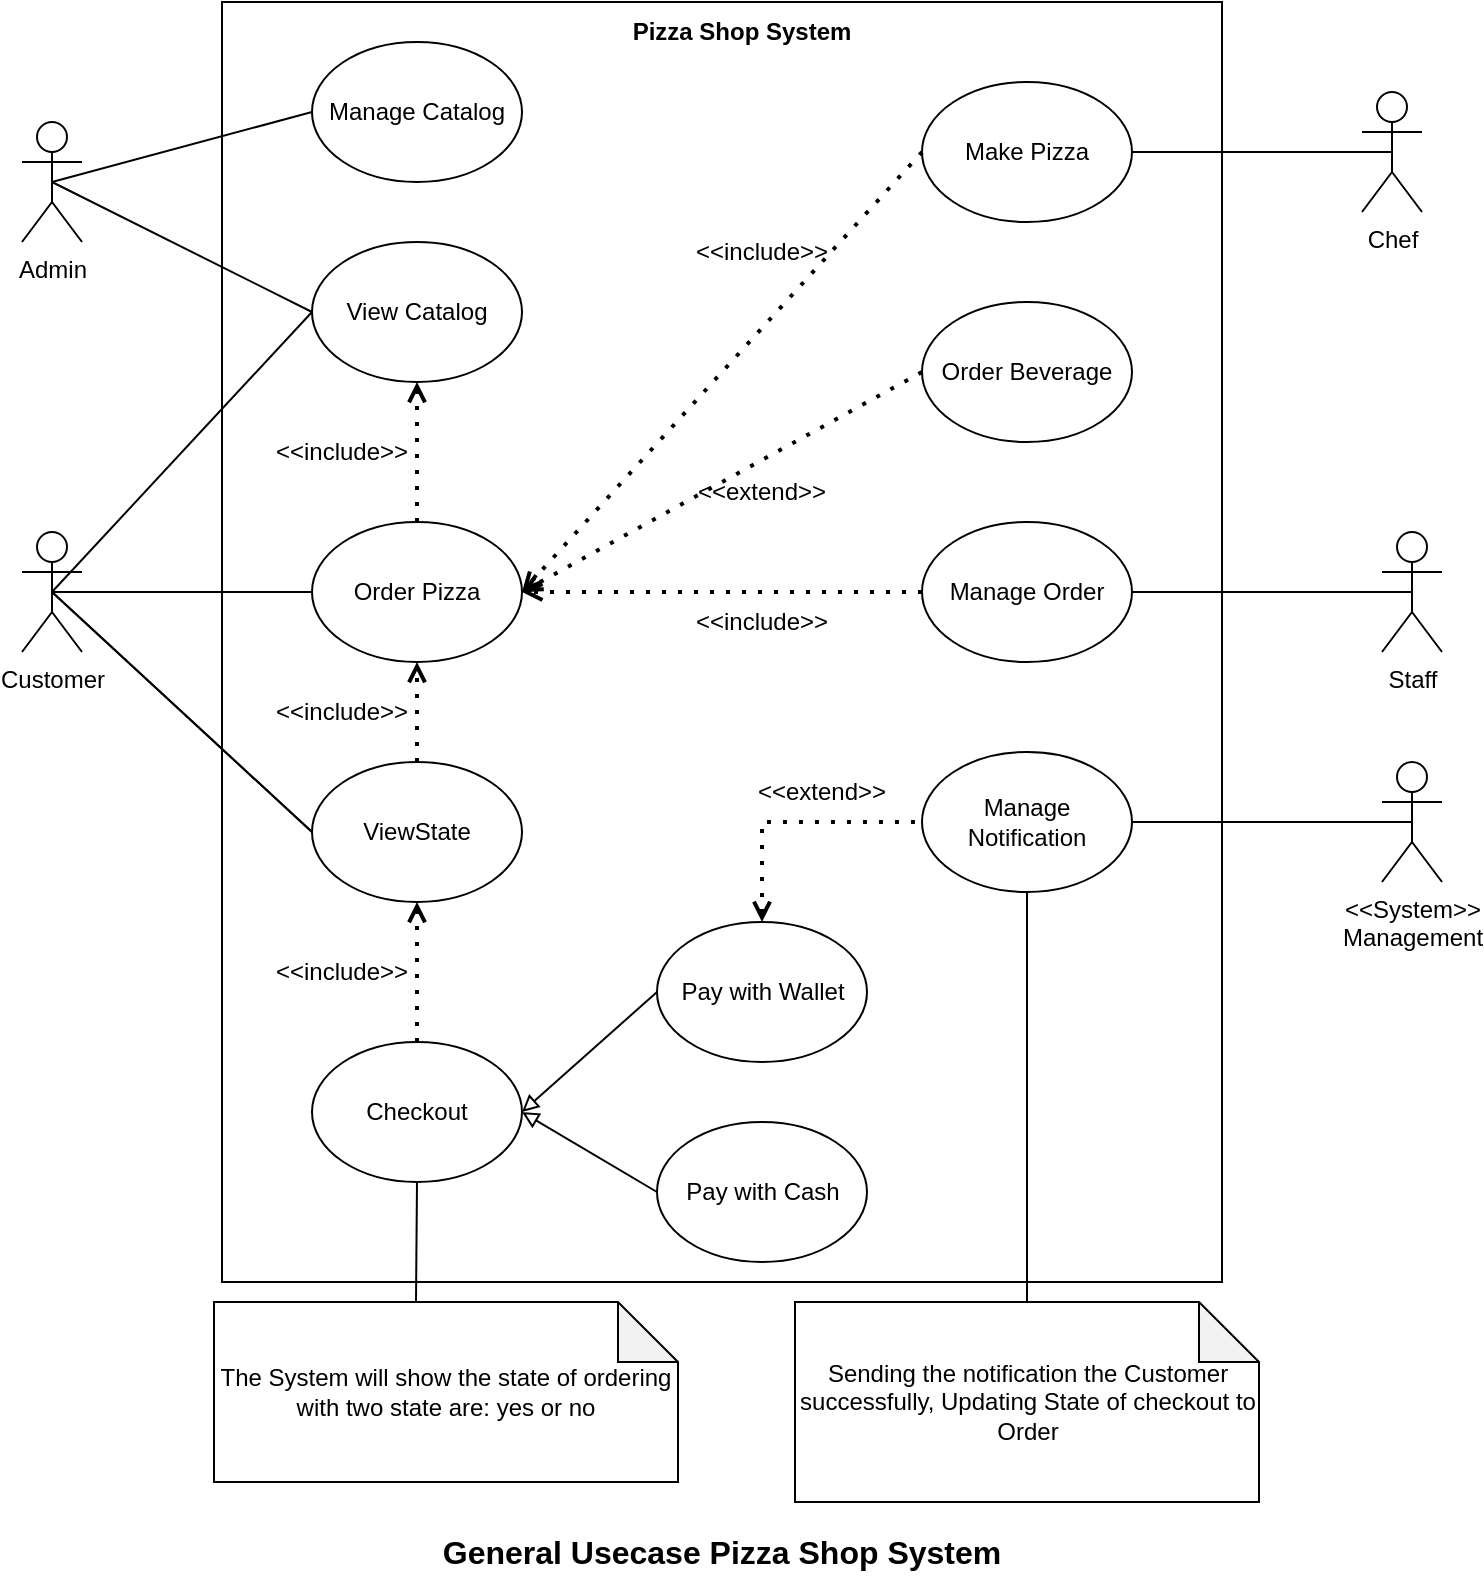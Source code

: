 <mxfile version="26.2.13">
  <diagram name="Page-1" id="-clBZ19ECl0QZX1Mx3ci">
    <mxGraphModel dx="1491" dy="989" grid="1" gridSize="10" guides="1" tooltips="1" connect="1" arrows="1" fold="1" page="1" pageScale="1" pageWidth="850" pageHeight="1100" math="0" shadow="0">
      <root>
        <mxCell id="0" />
        <mxCell id="1" parent="0" />
        <mxCell id="w3CSLEJuoBy4JBGEEmmo-1" value="" style="rounded=0;whiteSpace=wrap;html=1;" vertex="1" parent="1">
          <mxGeometry x="260" y="250" width="500" height="640" as="geometry" />
        </mxCell>
        <mxCell id="w3CSLEJuoBy4JBGEEmmo-2" value="Pizza Shop System" style="text;html=1;align=center;verticalAlign=middle;whiteSpace=wrap;rounded=0;fontStyle=1" vertex="1" parent="1">
          <mxGeometry x="450" y="250" width="140" height="30" as="geometry" />
        </mxCell>
        <mxCell id="w3CSLEJuoBy4JBGEEmmo-3" value="Admin" style="shape=umlActor;verticalLabelPosition=bottom;verticalAlign=top;html=1;outlineConnect=0;" vertex="1" parent="1">
          <mxGeometry x="160" y="310" width="30" height="60" as="geometry" />
        </mxCell>
        <mxCell id="w3CSLEJuoBy4JBGEEmmo-4" value="Chef" style="shape=umlActor;verticalLabelPosition=bottom;verticalAlign=top;html=1;outlineConnect=0;" vertex="1" parent="1">
          <mxGeometry x="830" y="295" width="30" height="60" as="geometry" />
        </mxCell>
        <mxCell id="w3CSLEJuoBy4JBGEEmmo-5" value="Customer" style="shape=umlActor;verticalLabelPosition=bottom;verticalAlign=top;html=1;outlineConnect=0;" vertex="1" parent="1">
          <mxGeometry x="160" y="515" width="30" height="60" as="geometry" />
        </mxCell>
        <mxCell id="w3CSLEJuoBy4JBGEEmmo-6" value="&lt;div&gt;&amp;lt;&amp;lt;System&amp;gt;&amp;gt;&lt;/div&gt;Management" style="shape=umlActor;verticalLabelPosition=bottom;verticalAlign=top;html=1;outlineConnect=0;" vertex="1" parent="1">
          <mxGeometry x="840" y="630" width="30" height="60" as="geometry" />
        </mxCell>
        <mxCell id="w3CSLEJuoBy4JBGEEmmo-7" value="View Catalog" style="ellipse;whiteSpace=wrap;html=1;" vertex="1" parent="1">
          <mxGeometry x="305" y="370" width="105" height="70" as="geometry" />
        </mxCell>
        <mxCell id="w3CSLEJuoBy4JBGEEmmo-8" value="Order Pizza" style="ellipse;whiteSpace=wrap;html=1;" vertex="1" parent="1">
          <mxGeometry x="305" y="510" width="105" height="70" as="geometry" />
        </mxCell>
        <mxCell id="w3CSLEJuoBy4JBGEEmmo-9" value="Checkout" style="ellipse;whiteSpace=wrap;html=1;" vertex="1" parent="1">
          <mxGeometry x="305" y="770" width="105" height="70" as="geometry" />
        </mxCell>
        <mxCell id="w3CSLEJuoBy4JBGEEmmo-11" value="" style="endArrow=open;dashed=1;html=1;dashPattern=1 3;strokeWidth=2;rounded=0;exitX=0.5;exitY=0;exitDx=0;exitDy=0;entryX=0.5;entryY=1;entryDx=0;entryDy=0;endFill=0;" edge="1" parent="1" source="w3CSLEJuoBy4JBGEEmmo-8" target="w3CSLEJuoBy4JBGEEmmo-7">
          <mxGeometry width="50" height="50" relative="1" as="geometry">
            <mxPoint x="500" y="500" as="sourcePoint" />
            <mxPoint x="550" y="450" as="targetPoint" />
          </mxGeometry>
        </mxCell>
        <mxCell id="w3CSLEJuoBy4JBGEEmmo-12" value="&amp;lt;&amp;lt;include&amp;gt;&amp;gt;" style="text;html=1;align=center;verticalAlign=middle;whiteSpace=wrap;rounded=0;" vertex="1" parent="1">
          <mxGeometry x="290" y="460" width="60" height="30" as="geometry" />
        </mxCell>
        <mxCell id="w3CSLEJuoBy4JBGEEmmo-15" value="Manage Catalog" style="ellipse;whiteSpace=wrap;html=1;" vertex="1" parent="1">
          <mxGeometry x="305" y="270" width="105" height="70" as="geometry" />
        </mxCell>
        <mxCell id="w3CSLEJuoBy4JBGEEmmo-16" value="Make Pizza" style="ellipse;whiteSpace=wrap;html=1;" vertex="1" parent="1">
          <mxGeometry x="610" y="290" width="105" height="70" as="geometry" />
        </mxCell>
        <mxCell id="w3CSLEJuoBy4JBGEEmmo-17" value="" style="endArrow=open;dashed=1;html=1;dashPattern=1 3;strokeWidth=2;rounded=0;exitX=0;exitY=0.5;exitDx=0;exitDy=0;entryX=1;entryY=0.5;entryDx=0;entryDy=0;endFill=0;" edge="1" parent="1" source="w3CSLEJuoBy4JBGEEmmo-16" target="w3CSLEJuoBy4JBGEEmmo-8">
          <mxGeometry width="50" height="50" relative="1" as="geometry">
            <mxPoint x="500" y="550" as="sourcePoint" />
            <mxPoint x="500" y="480" as="targetPoint" />
          </mxGeometry>
        </mxCell>
        <mxCell id="w3CSLEJuoBy4JBGEEmmo-18" value="&amp;lt;&amp;lt;include&amp;gt;&amp;gt;" style="text;html=1;align=center;verticalAlign=middle;whiteSpace=wrap;rounded=0;" vertex="1" parent="1">
          <mxGeometry x="500" y="360" width="60" height="30" as="geometry" />
        </mxCell>
        <mxCell id="w3CSLEJuoBy4JBGEEmmo-19" value="Order Beverage" style="ellipse;whiteSpace=wrap;html=1;" vertex="1" parent="1">
          <mxGeometry x="610" y="400" width="105" height="70" as="geometry" />
        </mxCell>
        <mxCell id="w3CSLEJuoBy4JBGEEmmo-20" value="" style="endArrow=open;dashed=1;html=1;dashPattern=1 3;strokeWidth=2;rounded=0;exitX=0;exitY=0.5;exitDx=0;exitDy=0;entryX=1;entryY=0.5;entryDx=0;entryDy=0;endFill=0;" edge="1" parent="1" source="w3CSLEJuoBy4JBGEEmmo-19" target="w3CSLEJuoBy4JBGEEmmo-8">
          <mxGeometry width="50" height="50" relative="1" as="geometry">
            <mxPoint x="615" y="500" as="sourcePoint" />
            <mxPoint x="425" y="590" as="targetPoint" />
          </mxGeometry>
        </mxCell>
        <mxCell id="w3CSLEJuoBy4JBGEEmmo-21" value="&amp;lt;&amp;lt;extend&amp;gt;&amp;gt;" style="text;html=1;align=center;verticalAlign=middle;whiteSpace=wrap;rounded=0;" vertex="1" parent="1">
          <mxGeometry x="500" y="480" width="60" height="30" as="geometry" />
        </mxCell>
        <mxCell id="w3CSLEJuoBy4JBGEEmmo-22" value="" style="endArrow=none;html=1;rounded=0;entryX=0;entryY=0.5;entryDx=0;entryDy=0;exitX=0.5;exitY=0.5;exitDx=0;exitDy=0;exitPerimeter=0;" edge="1" parent="1" source="w3CSLEJuoBy4JBGEEmmo-5" target="w3CSLEJuoBy4JBGEEmmo-7">
          <mxGeometry width="50" height="50" relative="1" as="geometry">
            <mxPoint x="190" y="640" as="sourcePoint" />
            <mxPoint x="240" y="590" as="targetPoint" />
          </mxGeometry>
        </mxCell>
        <mxCell id="w3CSLEJuoBy4JBGEEmmo-23" value="" style="endArrow=none;html=1;rounded=0;entryX=0;entryY=0.5;entryDx=0;entryDy=0;exitX=0.5;exitY=0.5;exitDx=0;exitDy=0;exitPerimeter=0;" edge="1" parent="1" source="w3CSLEJuoBy4JBGEEmmo-5" target="w3CSLEJuoBy4JBGEEmmo-8">
          <mxGeometry width="50" height="50" relative="1" as="geometry">
            <mxPoint x="195" y="530" as="sourcePoint" />
            <mxPoint x="315" y="415" as="targetPoint" />
          </mxGeometry>
        </mxCell>
        <mxCell id="w3CSLEJuoBy4JBGEEmmo-26" value="" style="endArrow=none;html=1;rounded=0;exitX=0;exitY=0.5;exitDx=0;exitDy=0;entryX=0.5;entryY=0.5;entryDx=0;entryDy=0;entryPerimeter=0;" edge="1" parent="1" source="w3CSLEJuoBy4JBGEEmmo-15" target="w3CSLEJuoBy4JBGEEmmo-3">
          <mxGeometry width="50" height="50" relative="1" as="geometry">
            <mxPoint x="830" y="310" as="sourcePoint" />
            <mxPoint x="880" y="260" as="targetPoint" />
          </mxGeometry>
        </mxCell>
        <mxCell id="w3CSLEJuoBy4JBGEEmmo-27" value="" style="endArrow=none;html=1;rounded=0;exitX=1;exitY=0.5;exitDx=0;exitDy=0;entryX=0.5;entryY=0.5;entryDx=0;entryDy=0;entryPerimeter=0;" edge="1" parent="1" source="w3CSLEJuoBy4JBGEEmmo-16" target="w3CSLEJuoBy4JBGEEmmo-4">
          <mxGeometry width="50" height="50" relative="1" as="geometry">
            <mxPoint x="715" y="372" as="sourcePoint" />
            <mxPoint x="865" y="372" as="targetPoint" />
          </mxGeometry>
        </mxCell>
        <mxCell id="w3CSLEJuoBy4JBGEEmmo-32" value="The System will show the state of ordering with two state are: yes or no" style="shape=note;whiteSpace=wrap;html=1;backgroundOutline=1;darkOpacity=0.05;" vertex="1" parent="1">
          <mxGeometry x="256" y="900" width="232" height="90" as="geometry" />
        </mxCell>
        <mxCell id="w3CSLEJuoBy4JBGEEmmo-34" value="" style="endArrow=none;html=1;rounded=0;entryX=0;entryY=0.5;entryDx=0;entryDy=0;exitX=0.5;exitY=0.5;exitDx=0;exitDy=0;exitPerimeter=0;" edge="1" parent="1" source="w3CSLEJuoBy4JBGEEmmo-5" target="w3CSLEJuoBy4JBGEEmmo-31">
          <mxGeometry width="50" height="50" relative="1" as="geometry">
            <mxPoint x="185" y="555" as="sourcePoint" />
            <mxPoint x="315" y="735" as="targetPoint" />
          </mxGeometry>
        </mxCell>
        <mxCell id="w3CSLEJuoBy4JBGEEmmo-35" value="" style="endArrow=none;html=1;rounded=0;entryX=0;entryY=0.5;entryDx=0;entryDy=0;exitX=0.5;exitY=0.5;exitDx=0;exitDy=0;exitPerimeter=0;" edge="1" parent="1" source="w3CSLEJuoBy4JBGEEmmo-5" target="w3CSLEJuoBy4JBGEEmmo-31">
          <mxGeometry width="50" height="50" relative="1" as="geometry">
            <mxPoint x="175" y="545" as="sourcePoint" />
            <mxPoint x="580" y="795" as="targetPoint" />
          </mxGeometry>
        </mxCell>
        <mxCell id="w3CSLEJuoBy4JBGEEmmo-31" value="ViewState" style="ellipse;whiteSpace=wrap;html=1;" vertex="1" parent="1">
          <mxGeometry x="305" y="630" width="105" height="70" as="geometry" />
        </mxCell>
        <mxCell id="w3CSLEJuoBy4JBGEEmmo-36" value="" style="endArrow=open;dashed=1;html=1;dashPattern=1 3;strokeWidth=2;rounded=0;exitX=0.5;exitY=0;exitDx=0;exitDy=0;entryX=0.5;entryY=1;entryDx=0;entryDy=0;endFill=0;" edge="1" parent="1" source="w3CSLEJuoBy4JBGEEmmo-31" target="w3CSLEJuoBy4JBGEEmmo-8">
          <mxGeometry width="50" height="50" relative="1" as="geometry">
            <mxPoint x="440" y="630" as="sourcePoint" />
            <mxPoint x="440" y="560" as="targetPoint" />
          </mxGeometry>
        </mxCell>
        <mxCell id="w3CSLEJuoBy4JBGEEmmo-37" value="&amp;lt;&amp;lt;include&amp;gt;&amp;gt;" style="text;html=1;align=center;verticalAlign=middle;whiteSpace=wrap;rounded=0;" vertex="1" parent="1">
          <mxGeometry x="290" y="590" width="60" height="30" as="geometry" />
        </mxCell>
        <mxCell id="w3CSLEJuoBy4JBGEEmmo-38" value="" style="endArrow=open;dashed=1;html=1;dashPattern=1 3;strokeWidth=2;rounded=0;exitX=0.5;exitY=0;exitDx=0;exitDy=0;entryX=0.5;entryY=1;entryDx=0;entryDy=0;endFill=0;" edge="1" parent="1" source="w3CSLEJuoBy4JBGEEmmo-9" target="w3CSLEJuoBy4JBGEEmmo-31">
          <mxGeometry width="50" height="50" relative="1" as="geometry">
            <mxPoint x="500" y="790" as="sourcePoint" />
            <mxPoint x="500" y="720" as="targetPoint" />
          </mxGeometry>
        </mxCell>
        <mxCell id="w3CSLEJuoBy4JBGEEmmo-39" value="" style="endArrow=none;html=1;rounded=0;exitX=0;exitY=0.5;exitDx=0;exitDy=0;entryX=0.5;entryY=0.5;entryDx=0;entryDy=0;entryPerimeter=0;" edge="1" parent="1" source="w3CSLEJuoBy4JBGEEmmo-7" target="w3CSLEJuoBy4JBGEEmmo-3">
          <mxGeometry width="50" height="50" relative="1" as="geometry">
            <mxPoint x="315" y="315" as="sourcePoint" />
            <mxPoint x="185" y="315" as="targetPoint" />
          </mxGeometry>
        </mxCell>
        <mxCell id="w3CSLEJuoBy4JBGEEmmo-40" value="&amp;lt;&amp;lt;include&amp;gt;&amp;gt;" style="text;html=1;align=center;verticalAlign=middle;whiteSpace=wrap;rounded=0;" vertex="1" parent="1">
          <mxGeometry x="290" y="720" width="60" height="30" as="geometry" />
        </mxCell>
        <mxCell id="w3CSLEJuoBy4JBGEEmmo-41" value="" style="endArrow=none;html=1;rounded=0;exitX=0;exitY=0;exitDx=101;exitDy=0;exitPerimeter=0;entryX=0.5;entryY=1;entryDx=0;entryDy=0;" edge="1" parent="1" source="w3CSLEJuoBy4JBGEEmmo-32" target="w3CSLEJuoBy4JBGEEmmo-9">
          <mxGeometry width="50" height="50" relative="1" as="geometry">
            <mxPoint x="470" y="820" as="sourcePoint" />
            <mxPoint x="520" y="770" as="targetPoint" />
          </mxGeometry>
        </mxCell>
        <mxCell id="w3CSLEJuoBy4JBGEEmmo-42" value="Staff" style="shape=umlActor;verticalLabelPosition=bottom;verticalAlign=top;html=1;outlineConnect=0;" vertex="1" parent="1">
          <mxGeometry x="840" y="515" width="30" height="60" as="geometry" />
        </mxCell>
        <mxCell id="w3CSLEJuoBy4JBGEEmmo-43" value="Manage Order" style="ellipse;whiteSpace=wrap;html=1;" vertex="1" parent="1">
          <mxGeometry x="610" y="510" width="105" height="70" as="geometry" />
        </mxCell>
        <mxCell id="w3CSLEJuoBy4JBGEEmmo-44" value="" style="endArrow=none;html=1;rounded=0;exitX=1;exitY=0.5;exitDx=0;exitDy=0;entryX=0.5;entryY=0.5;entryDx=0;entryDy=0;entryPerimeter=0;" edge="1" parent="1" source="w3CSLEJuoBy4JBGEEmmo-43" target="w3CSLEJuoBy4JBGEEmmo-42">
          <mxGeometry width="50" height="50" relative="1" as="geometry">
            <mxPoint x="830" y="490" as="sourcePoint" />
            <mxPoint x="880" y="440" as="targetPoint" />
          </mxGeometry>
        </mxCell>
        <mxCell id="w3CSLEJuoBy4JBGEEmmo-46" value="" style="endArrow=open;dashed=1;html=1;dashPattern=1 3;strokeWidth=2;rounded=0;exitX=0;exitY=0.5;exitDx=0;exitDy=0;entryX=1;entryY=0.5;entryDx=0;entryDy=0;endFill=0;" edge="1" parent="1" source="w3CSLEJuoBy4JBGEEmmo-43" target="w3CSLEJuoBy4JBGEEmmo-8">
          <mxGeometry width="50" height="50" relative="1" as="geometry">
            <mxPoint x="630" y="530" as="sourcePoint" />
            <mxPoint x="430" y="650" as="targetPoint" />
          </mxGeometry>
        </mxCell>
        <mxCell id="w3CSLEJuoBy4JBGEEmmo-47" value="&amp;lt;&amp;lt;include&amp;gt;&amp;gt;" style="text;html=1;align=center;verticalAlign=middle;whiteSpace=wrap;rounded=0;" vertex="1" parent="1">
          <mxGeometry x="500" y="545" width="60" height="30" as="geometry" />
        </mxCell>
        <mxCell id="w3CSLEJuoBy4JBGEEmmo-48" value="Pay with Wallet" style="ellipse;whiteSpace=wrap;html=1;" vertex="1" parent="1">
          <mxGeometry x="477.5" y="710" width="105" height="70" as="geometry" />
        </mxCell>
        <mxCell id="w3CSLEJuoBy4JBGEEmmo-49" value="Pay with Cash" style="ellipse;whiteSpace=wrap;html=1;" vertex="1" parent="1">
          <mxGeometry x="477.5" y="810" width="105" height="70" as="geometry" />
        </mxCell>
        <mxCell id="w3CSLEJuoBy4JBGEEmmo-52" value="" style="endArrow=none;html=1;rounded=0;exitX=1;exitY=0.5;exitDx=0;exitDy=0;entryX=0;entryY=0.5;entryDx=0;entryDy=0;startArrow=block;startFill=0;" edge="1" parent="1" source="w3CSLEJuoBy4JBGEEmmo-9" target="w3CSLEJuoBy4JBGEEmmo-48">
          <mxGeometry width="50" height="50" relative="1" as="geometry">
            <mxPoint x="470" y="770" as="sourcePoint" />
            <mxPoint x="520" y="720" as="targetPoint" />
          </mxGeometry>
        </mxCell>
        <mxCell id="w3CSLEJuoBy4JBGEEmmo-53" value="" style="endArrow=none;html=1;rounded=0;exitX=1;exitY=0.5;exitDx=0;exitDy=0;entryX=0;entryY=0.5;entryDx=0;entryDy=0;startArrow=block;startFill=0;" edge="1" parent="1" source="w3CSLEJuoBy4JBGEEmmo-9" target="w3CSLEJuoBy4JBGEEmmo-49">
          <mxGeometry width="50" height="50" relative="1" as="geometry">
            <mxPoint x="420" y="815" as="sourcePoint" />
            <mxPoint x="540" y="765" as="targetPoint" />
          </mxGeometry>
        </mxCell>
        <mxCell id="w3CSLEJuoBy4JBGEEmmo-54" value="Manage Notification" style="ellipse;whiteSpace=wrap;html=1;" vertex="1" parent="1">
          <mxGeometry x="610" y="625" width="105" height="70" as="geometry" />
        </mxCell>
        <mxCell id="w3CSLEJuoBy4JBGEEmmo-55" value="" style="endArrow=none;dashed=1;html=1;dashPattern=1 3;strokeWidth=2;rounded=0;entryX=0;entryY=0.5;entryDx=0;entryDy=0;exitX=0.5;exitY=0;exitDx=0;exitDy=0;startArrow=open;startFill=0;" edge="1" parent="1" source="w3CSLEJuoBy4JBGEEmmo-48" target="w3CSLEJuoBy4JBGEEmmo-54">
          <mxGeometry width="50" height="50" relative="1" as="geometry">
            <mxPoint x="540" y="690" as="sourcePoint" />
            <mxPoint x="590" y="640" as="targetPoint" />
            <Array as="points">
              <mxPoint x="530" y="660" />
            </Array>
          </mxGeometry>
        </mxCell>
        <mxCell id="w3CSLEJuoBy4JBGEEmmo-56" value="&amp;lt;&amp;lt;extend&amp;gt;&amp;gt;" style="text;html=1;align=center;verticalAlign=middle;whiteSpace=wrap;rounded=0;" vertex="1" parent="1">
          <mxGeometry x="530" y="630" width="60" height="30" as="geometry" />
        </mxCell>
        <mxCell id="w3CSLEJuoBy4JBGEEmmo-57" value="Sending the notification the Customer successfully, Updating State of checkout to Order" style="shape=note;whiteSpace=wrap;html=1;backgroundOutline=1;darkOpacity=0.05;" vertex="1" parent="1">
          <mxGeometry x="546.5" y="900" width="232" height="100" as="geometry" />
        </mxCell>
        <mxCell id="w3CSLEJuoBy4JBGEEmmo-58" value="" style="endArrow=none;html=1;rounded=0;exitX=0.5;exitY=0;exitDx=0;exitDy=0;exitPerimeter=0;entryX=0.5;entryY=1;entryDx=0;entryDy=0;" edge="1" parent="1" source="w3CSLEJuoBy4JBGEEmmo-57" target="w3CSLEJuoBy4JBGEEmmo-54">
          <mxGeometry width="50" height="50" relative="1" as="geometry">
            <mxPoint x="661.91" y="810" as="sourcePoint" />
            <mxPoint x="662.91" y="750" as="targetPoint" />
          </mxGeometry>
        </mxCell>
        <mxCell id="w3CSLEJuoBy4JBGEEmmo-59" value="" style="endArrow=none;html=1;rounded=0;exitX=1;exitY=0.5;exitDx=0;exitDy=0;entryX=0.5;entryY=0.5;entryDx=0;entryDy=0;entryPerimeter=0;" edge="1" parent="1" source="w3CSLEJuoBy4JBGEEmmo-54" target="w3CSLEJuoBy4JBGEEmmo-6">
          <mxGeometry width="50" height="50" relative="1" as="geometry">
            <mxPoint x="730" y="644.41" as="sourcePoint" />
            <mxPoint x="880" y="644.41" as="targetPoint" />
          </mxGeometry>
        </mxCell>
        <mxCell id="w3CSLEJuoBy4JBGEEmmo-60" value="General Usecase Pizza Shop System" style="text;html=1;align=center;verticalAlign=middle;whiteSpace=wrap;rounded=0;fontSize=16;fontStyle=1" vertex="1" parent="1">
          <mxGeometry x="359" y="1010" width="302" height="30" as="geometry" />
        </mxCell>
      </root>
    </mxGraphModel>
  </diagram>
</mxfile>
